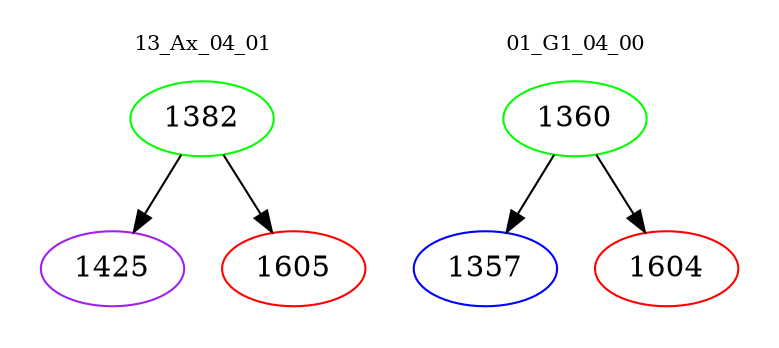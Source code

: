 digraph{
subgraph cluster_0 {
color = white
label = "13_Ax_04_01";
fontsize=10;
T0_1382 [label="1382", color="green"]
T0_1382 -> T0_1425 [color="black"]
T0_1425 [label="1425", color="purple"]
T0_1382 -> T0_1605 [color="black"]
T0_1605 [label="1605", color="red"]
}
subgraph cluster_1 {
color = white
label = "01_G1_04_00";
fontsize=10;
T1_1360 [label="1360", color="green"]
T1_1360 -> T1_1357 [color="black"]
T1_1357 [label="1357", color="blue"]
T1_1360 -> T1_1604 [color="black"]
T1_1604 [label="1604", color="red"]
}
}
